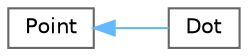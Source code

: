 digraph "Graphical Class Hierarchy"
{
 // LATEX_PDF_SIZE
  bgcolor="transparent";
  edge [fontname=Helvetica,fontsize=10,labelfontname=Helvetica,labelfontsize=10];
  node [fontname=Helvetica,fontsize=10,shape=box,height=0.2,width=0.4];
  rankdir="LR";
  Node0 [label="Point",height=0.2,width=0.4,color="grey40", fillcolor="white", style="filled",URL="$struct_point.html",tooltip=" "];
  Node0 -> Node1 [dir="back",color="steelblue1",style="solid"];
  Node1 [label="Dot",height=0.2,width=0.4,color="grey40", fillcolor="white", style="filled",URL="$struct_dot.html",tooltip=" "];
}
